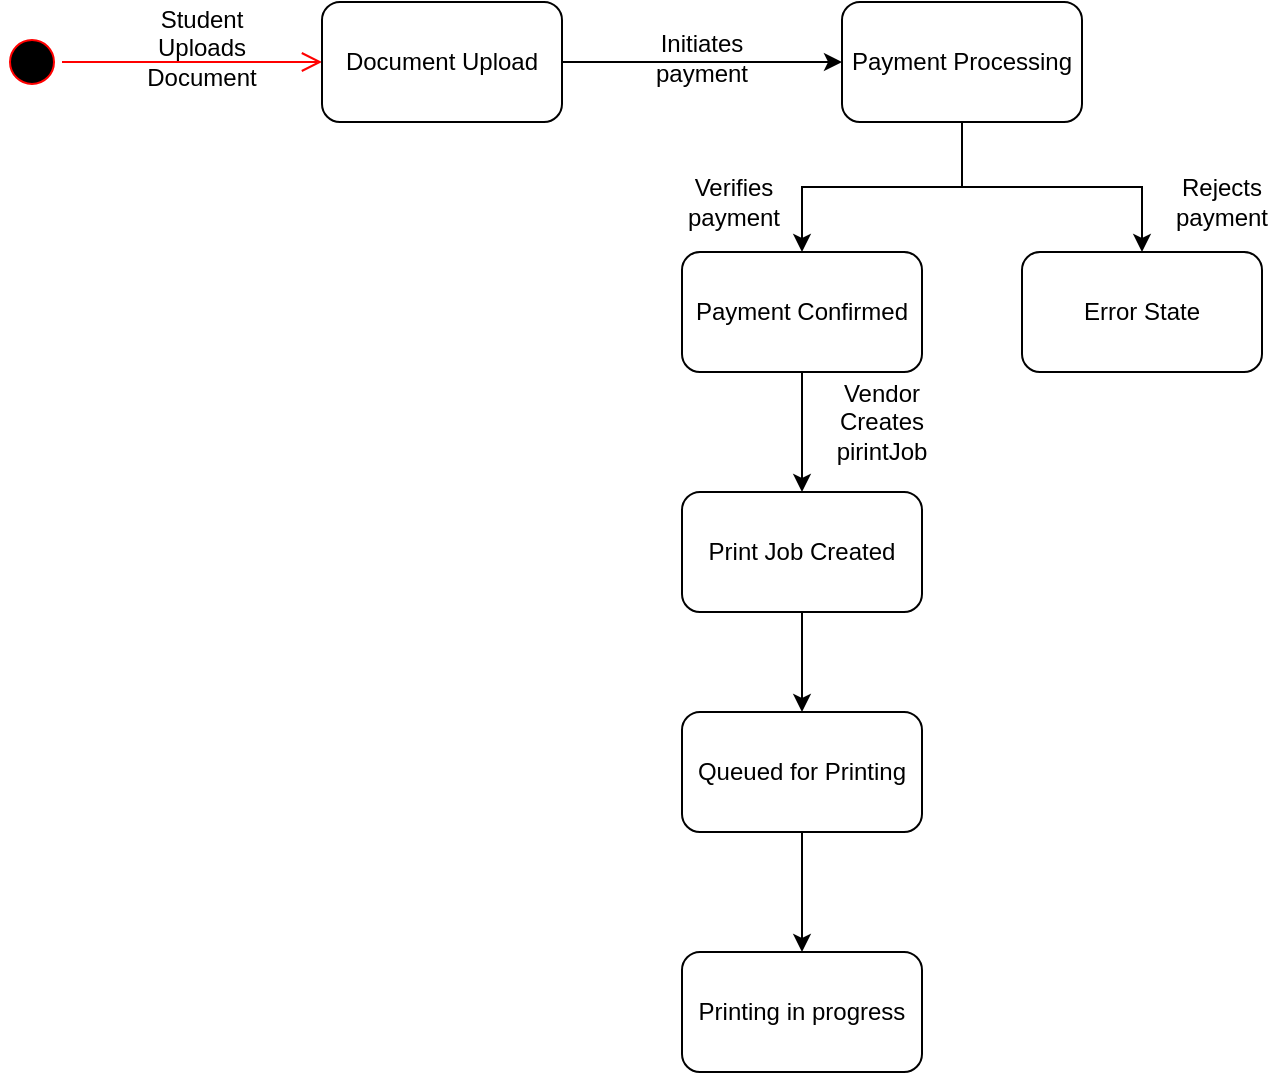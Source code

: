 <mxfile version="24.8.4">
  <diagram id="k77MC2PDFfTjaYgDYalh" name="Page-1">
    <mxGraphModel dx="1290" dy="522" grid="1" gridSize="10" guides="1" tooltips="1" connect="1" arrows="1" fold="1" page="1" pageScale="1" pageWidth="827" pageHeight="1169" math="0" shadow="0">
      <root>
        <mxCell id="0" />
        <mxCell id="1" parent="0" />
        <mxCell id="bUYtKFwcNEgX6b0Q63g8-1" value="" style="ellipse;html=1;shape=startState;fillColor=#000000;strokeColor=#ff0000;" vertex="1" parent="1">
          <mxGeometry x="50" y="40" width="30" height="30" as="geometry" />
        </mxCell>
        <mxCell id="bUYtKFwcNEgX6b0Q63g8-2" value="" style="edgeStyle=orthogonalEdgeStyle;html=1;verticalAlign=bottom;endArrow=open;endSize=8;strokeColor=#ff0000;rounded=0;" edge="1" source="bUYtKFwcNEgX6b0Q63g8-1" parent="1" target="bUYtKFwcNEgX6b0Q63g8-3">
          <mxGeometry relative="1" as="geometry">
            <mxPoint x="100" y="130" as="targetPoint" />
          </mxGeometry>
        </mxCell>
        <mxCell id="bUYtKFwcNEgX6b0Q63g8-7" style="edgeStyle=orthogonalEdgeStyle;rounded=0;orthogonalLoop=1;jettySize=auto;html=1;" edge="1" parent="1" source="bUYtKFwcNEgX6b0Q63g8-3" target="bUYtKFwcNEgX6b0Q63g8-6">
          <mxGeometry relative="1" as="geometry" />
        </mxCell>
        <mxCell id="bUYtKFwcNEgX6b0Q63g8-3" value="Document Upload" style="rounded=1;whiteSpace=wrap;html=1;" vertex="1" parent="1">
          <mxGeometry x="210" y="25" width="120" height="60" as="geometry" />
        </mxCell>
        <mxCell id="bUYtKFwcNEgX6b0Q63g8-4" value="Student Uploads Document&lt;div&gt;&lt;br&gt;&lt;/div&gt;" style="text;html=1;align=center;verticalAlign=middle;whiteSpace=wrap;rounded=0;" vertex="1" parent="1">
          <mxGeometry x="120" y="40" width="60" height="30" as="geometry" />
        </mxCell>
        <mxCell id="bUYtKFwcNEgX6b0Q63g8-13" style="edgeStyle=orthogonalEdgeStyle;rounded=0;orthogonalLoop=1;jettySize=auto;html=1;" edge="1" parent="1" source="bUYtKFwcNEgX6b0Q63g8-6" target="bUYtKFwcNEgX6b0Q63g8-9">
          <mxGeometry relative="1" as="geometry" />
        </mxCell>
        <mxCell id="bUYtKFwcNEgX6b0Q63g8-6" value="Payment Processing" style="rounded=1;whiteSpace=wrap;html=1;" vertex="1" parent="1">
          <mxGeometry x="470" y="25" width="120" height="60" as="geometry" />
        </mxCell>
        <mxCell id="bUYtKFwcNEgX6b0Q63g8-15" style="edgeStyle=orthogonalEdgeStyle;rounded=0;orthogonalLoop=1;jettySize=auto;html=1;" edge="1" parent="1" source="bUYtKFwcNEgX6b0Q63g8-8" target="bUYtKFwcNEgX6b0Q63g8-14">
          <mxGeometry relative="1" as="geometry" />
        </mxCell>
        <mxCell id="bUYtKFwcNEgX6b0Q63g8-8" value="Payment Confirmed" style="rounded=1;whiteSpace=wrap;html=1;" vertex="1" parent="1">
          <mxGeometry x="390" y="150" width="120" height="60" as="geometry" />
        </mxCell>
        <mxCell id="bUYtKFwcNEgX6b0Q63g8-9" value="Error State" style="rounded=1;whiteSpace=wrap;html=1;" vertex="1" parent="1">
          <mxGeometry x="560" y="150" width="120" height="60" as="geometry" />
        </mxCell>
        <mxCell id="bUYtKFwcNEgX6b0Q63g8-12" style="edgeStyle=orthogonalEdgeStyle;rounded=0;orthogonalLoop=1;jettySize=auto;html=1;entryX=0.5;entryY=0;entryDx=0;entryDy=0;" edge="1" parent="1" source="bUYtKFwcNEgX6b0Q63g8-6" target="bUYtKFwcNEgX6b0Q63g8-8">
          <mxGeometry relative="1" as="geometry" />
        </mxCell>
        <mxCell id="bUYtKFwcNEgX6b0Q63g8-23" style="edgeStyle=orthogonalEdgeStyle;rounded=0;orthogonalLoop=1;jettySize=auto;html=1;entryX=0.5;entryY=0;entryDx=0;entryDy=0;" edge="1" parent="1" source="bUYtKFwcNEgX6b0Q63g8-14" target="bUYtKFwcNEgX6b0Q63g8-21">
          <mxGeometry relative="1" as="geometry" />
        </mxCell>
        <mxCell id="bUYtKFwcNEgX6b0Q63g8-14" value="Print Job Created" style="rounded=1;whiteSpace=wrap;html=1;" vertex="1" parent="1">
          <mxGeometry x="390" y="270" width="120" height="60" as="geometry" />
        </mxCell>
        <mxCell id="bUYtKFwcNEgX6b0Q63g8-16" value="&lt;div&gt;Verifies payment&lt;/div&gt;" style="text;html=1;align=center;verticalAlign=middle;whiteSpace=wrap;rounded=0;" vertex="1" parent="1">
          <mxGeometry x="386" y="110" width="60" height="30" as="geometry" />
        </mxCell>
        <mxCell id="bUYtKFwcNEgX6b0Q63g8-17" value="&lt;div&gt;Rejects payment&lt;/div&gt;" style="text;html=1;align=center;verticalAlign=middle;whiteSpace=wrap;rounded=0;" vertex="1" parent="1">
          <mxGeometry x="630" y="110" width="60" height="30" as="geometry" />
        </mxCell>
        <mxCell id="bUYtKFwcNEgX6b0Q63g8-18" value="&lt;div&gt;Initiates payment&lt;/div&gt;" style="text;html=1;align=center;verticalAlign=middle;whiteSpace=wrap;rounded=0;" vertex="1" parent="1">
          <mxGeometry x="370" y="38" width="60" height="30" as="geometry" />
        </mxCell>
        <mxCell id="bUYtKFwcNEgX6b0Q63g8-20" value="&lt;div&gt;Vendor Creates pirintJob&lt;/div&gt;" style="text;html=1;align=center;verticalAlign=middle;whiteSpace=wrap;rounded=0;" vertex="1" parent="1">
          <mxGeometry x="460" y="220" width="60" height="30" as="geometry" />
        </mxCell>
        <mxCell id="bUYtKFwcNEgX6b0Q63g8-25" style="edgeStyle=orthogonalEdgeStyle;rounded=0;orthogonalLoop=1;jettySize=auto;html=1;entryX=0.5;entryY=0;entryDx=0;entryDy=0;" edge="1" parent="1" source="bUYtKFwcNEgX6b0Q63g8-21" target="bUYtKFwcNEgX6b0Q63g8-24">
          <mxGeometry relative="1" as="geometry" />
        </mxCell>
        <mxCell id="bUYtKFwcNEgX6b0Q63g8-21" value="Queued for Printing" style="rounded=1;whiteSpace=wrap;html=1;" vertex="1" parent="1">
          <mxGeometry x="390" y="380" width="120" height="60" as="geometry" />
        </mxCell>
        <mxCell id="bUYtKFwcNEgX6b0Q63g8-24" value="Printing in progress" style="rounded=1;whiteSpace=wrap;html=1;" vertex="1" parent="1">
          <mxGeometry x="390" y="500" width="120" height="60" as="geometry" />
        </mxCell>
      </root>
    </mxGraphModel>
  </diagram>
</mxfile>
